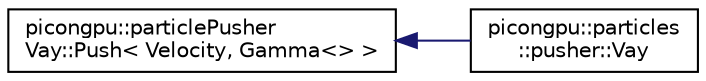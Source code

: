digraph "Graphical Class Hierarchy"
{
 // LATEX_PDF_SIZE
  edge [fontname="Helvetica",fontsize="10",labelfontname="Helvetica",labelfontsize="10"];
  node [fontname="Helvetica",fontsize="10",shape=record];
  rankdir="LR";
  Node0 [label="picongpu::particlePusher\lVay::Push\< Velocity, Gamma\<\> \>",height=0.2,width=0.4,color="black", fillcolor="white", style="filled",URL="$structpicongpu_1_1particle_pusher_vay_1_1_push.html",tooltip=" "];
  Node0 -> Node1 [dir="back",color="midnightblue",fontsize="10",style="solid",fontname="Helvetica"];
  Node1 [label="picongpu::particles\l::pusher::Vay",height=0.2,width=0.4,color="black", fillcolor="white", style="filled",URL="$structpicongpu_1_1particles_1_1pusher_1_1_vay.html",tooltip=" "];
}
